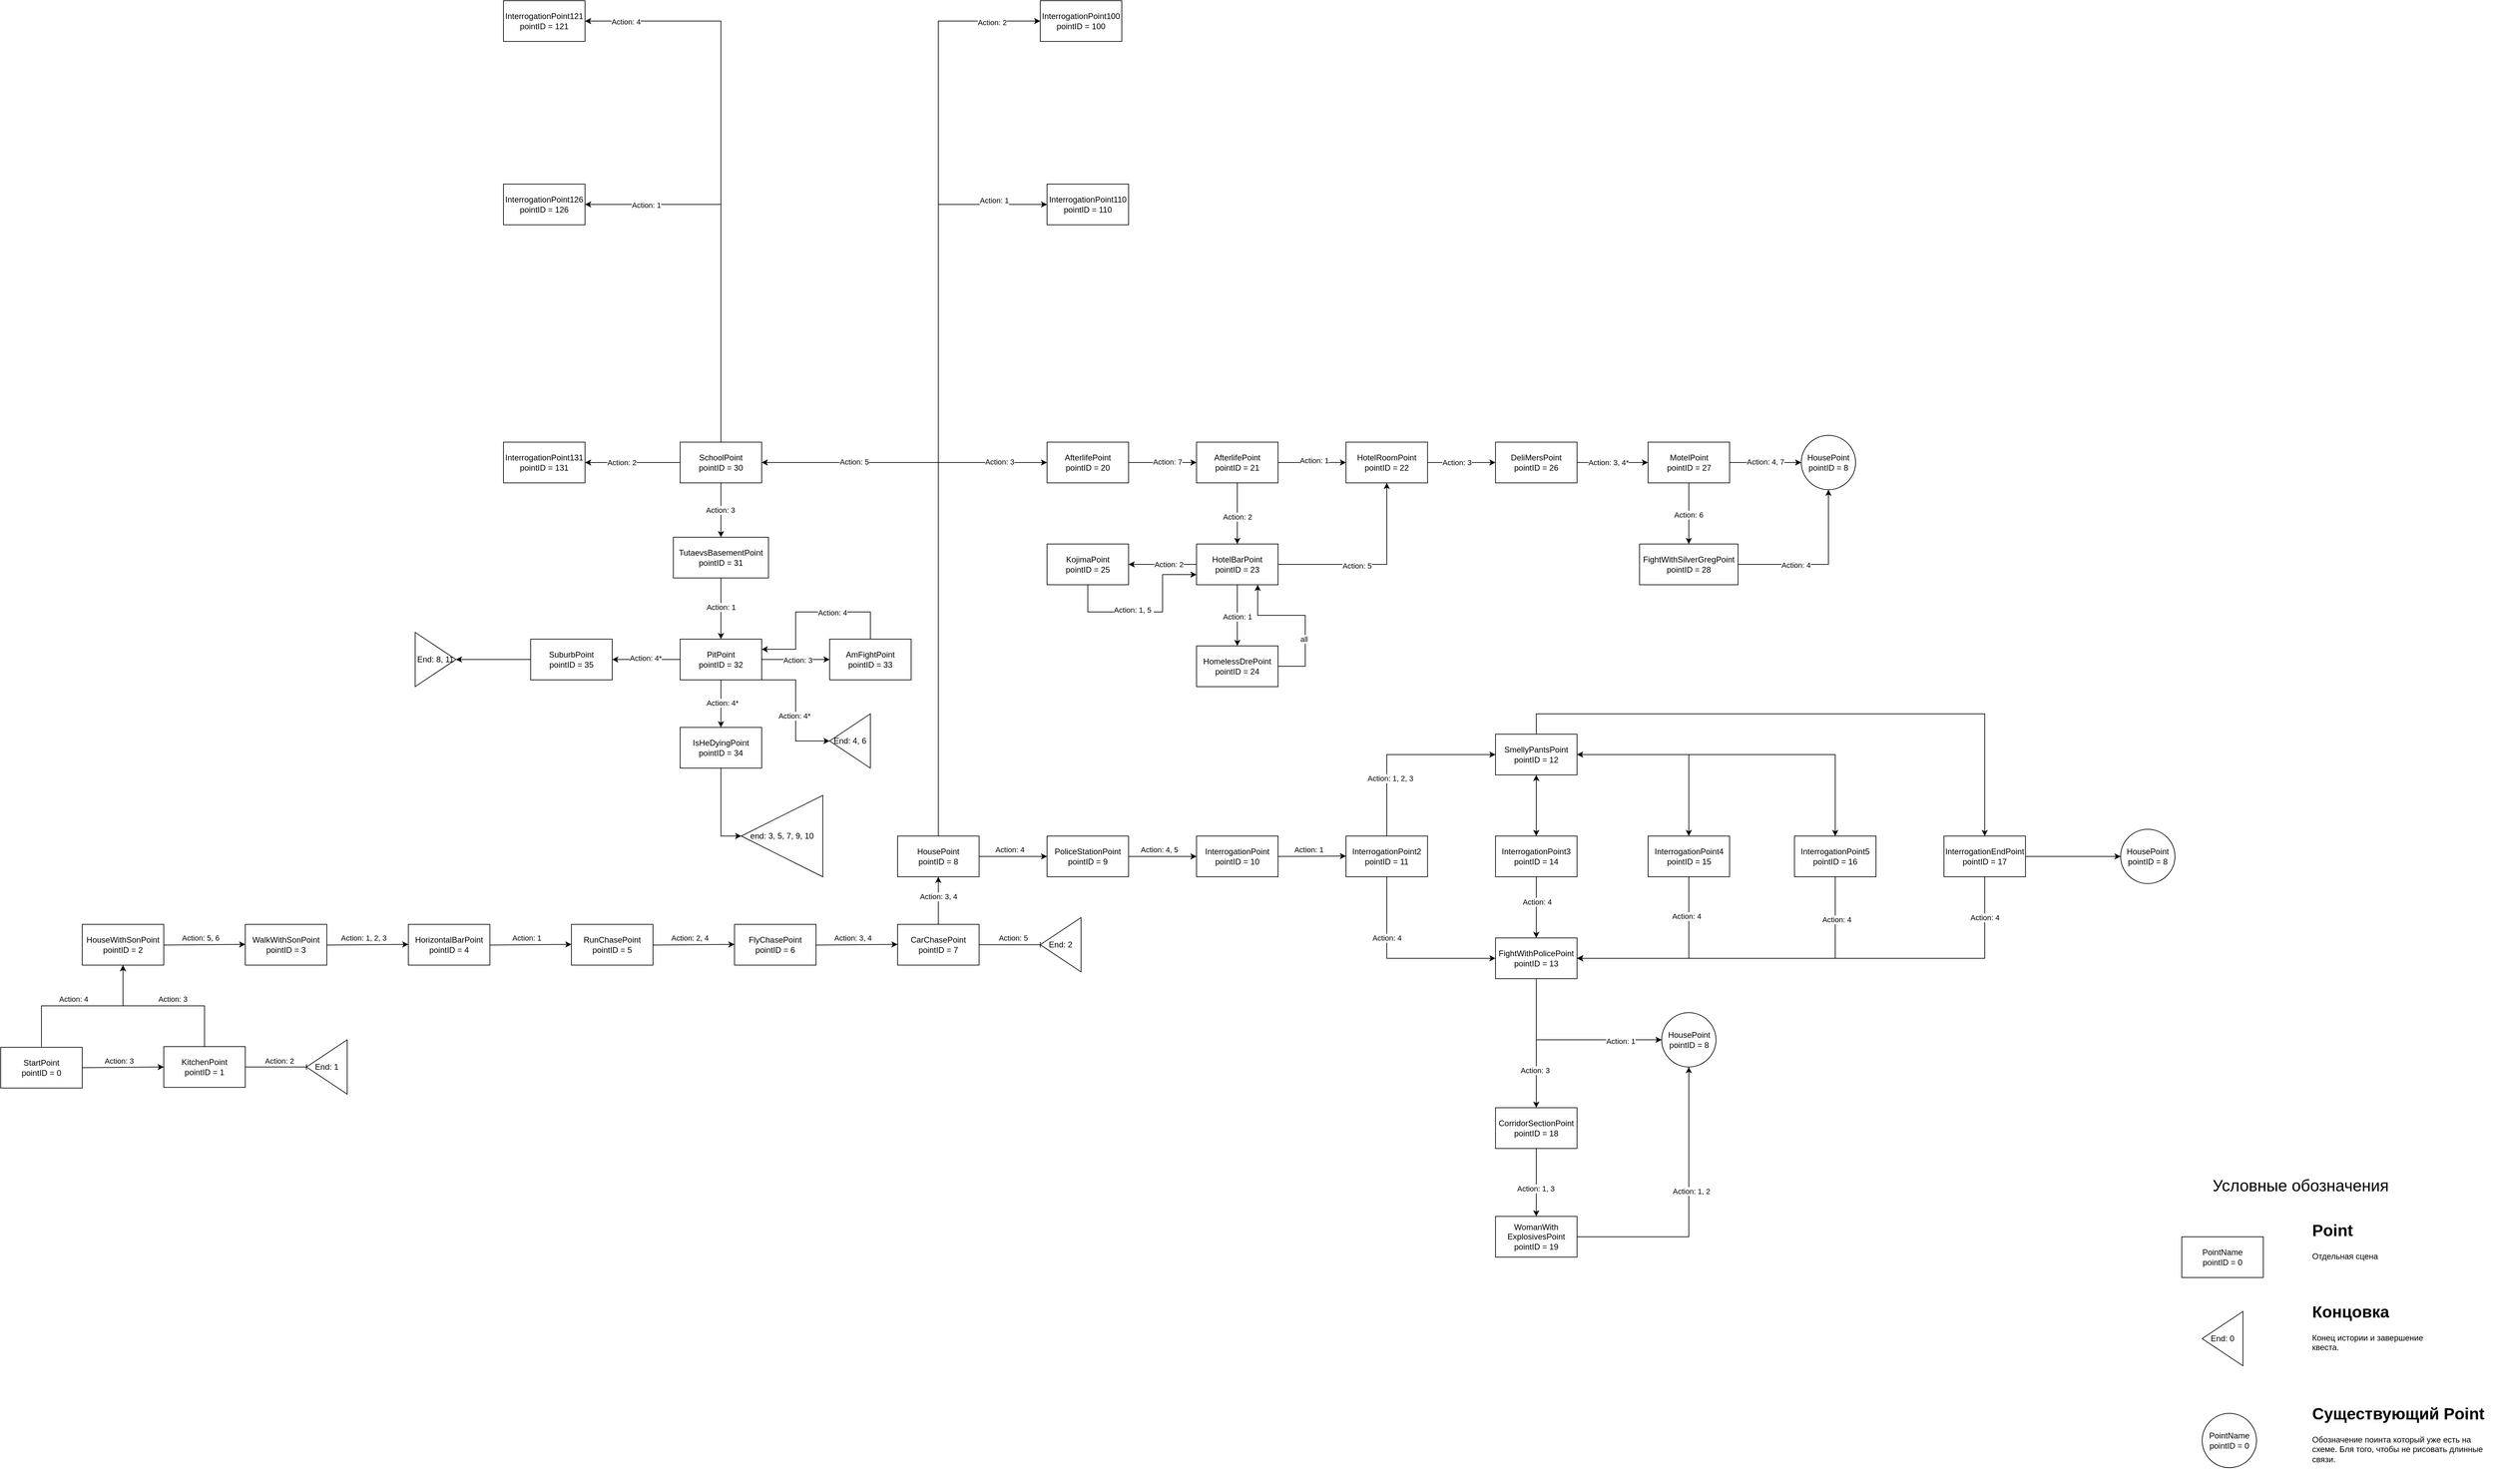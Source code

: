 <mxfile version="26.2.13">
  <diagram name="Страница — 1" id="p0ShyGb3pzNmKUtaO22K">
    <mxGraphModel dx="4144" dy="4514" grid="1" gridSize="10" guides="1" tooltips="1" connect="1" arrows="1" fold="1" page="1" pageScale="1" pageWidth="827" pageHeight="1169" math="0" shadow="0">
      <root>
        <mxCell id="0" />
        <mxCell id="1" parent="0" />
        <mxCell id="xmiPxxT9Rw788ktnEDXX-1" value="StartPoint&lt;div&gt;pointID = 0&lt;/div&gt;" style="rounded=0;whiteSpace=wrap;html=1;" parent="1" vertex="1">
          <mxGeometry x="350" y="251" width="120" height="60" as="geometry" />
        </mxCell>
        <mxCell id="QpHeZw29KCYezpNPyF4--2" style="edgeStyle=orthogonalEdgeStyle;rounded=0;orthogonalLoop=1;jettySize=auto;html=1;exitX=1;exitY=0.5;exitDx=0;exitDy=0;endArrow=baseDash;endFill=0;" parent="1" source="xmiPxxT9Rw788ktnEDXX-2" edge="1">
          <mxGeometry relative="1" as="geometry">
            <mxPoint x="800" y="280" as="targetPoint" />
          </mxGeometry>
        </mxCell>
        <mxCell id="QpHeZw29KCYezpNPyF4--5" value="Action: 2" style="edgeLabel;html=1;align=center;verticalAlign=middle;resizable=0;points=[];" parent="QpHeZw29KCYezpNPyF4--2" vertex="1" connectable="0">
          <mxGeometry x="0.111" y="2" relative="1" as="geometry">
            <mxPoint y="-8" as="offset" />
          </mxGeometry>
        </mxCell>
        <mxCell id="xmiPxxT9Rw788ktnEDXX-2" value="&lt;div&gt;KitchenPoint&lt;/div&gt;&lt;div&gt;pointID = 1&lt;/div&gt;" style="rounded=0;whiteSpace=wrap;html=1;" parent="1" vertex="1">
          <mxGeometry x="590" y="250" width="120" height="60" as="geometry" />
        </mxCell>
        <mxCell id="xmiPxxT9Rw788ktnEDXX-3" value="" style="endArrow=classic;html=1;rounded=0;exitX=1;exitY=0.5;exitDx=0;exitDy=0;entryX=0;entryY=0.5;entryDx=0;entryDy=0;" parent="1" source="xmiPxxT9Rw788ktnEDXX-1" target="xmiPxxT9Rw788ktnEDXX-2" edge="1">
          <mxGeometry width="50" height="50" relative="1" as="geometry">
            <mxPoint x="390" y="360" as="sourcePoint" />
            <mxPoint x="440" y="310" as="targetPoint" />
          </mxGeometry>
        </mxCell>
        <mxCell id="xmiPxxT9Rw788ktnEDXX-4" value="Action:&amp;nbsp;3" style="edgeLabel;html=1;align=center;verticalAlign=middle;resizable=0;points=[];" parent="xmiPxxT9Rw788ktnEDXX-3" vertex="1" connectable="0">
          <mxGeometry x="-0.109" relative="1" as="geometry">
            <mxPoint y="-10" as="offset" />
          </mxGeometry>
        </mxCell>
        <mxCell id="QpHeZw29KCYezpNPyF4--6" value="End: 1" style="triangle;whiteSpace=wrap;html=1;direction=west;" parent="1" vertex="1">
          <mxGeometry x="800" y="240" width="60" height="80" as="geometry" />
        </mxCell>
        <mxCell id="FefC8wVvbT32vBzwHGbJ-1" value="HouseWithSonPoint&lt;div&gt;pointID = 2&lt;/div&gt;" style="rounded=0;whiteSpace=wrap;html=1;" parent="1" vertex="1">
          <mxGeometry x="470" y="70" width="120" height="60" as="geometry" />
        </mxCell>
        <mxCell id="FefC8wVvbT32vBzwHGbJ-2" value="" style="endArrow=classic;html=1;rounded=0;entryX=0.5;entryY=1;entryDx=0;entryDy=0;edgeStyle=orthogonalEdgeStyle;" parent="1" target="FefC8wVvbT32vBzwHGbJ-1" edge="1">
          <mxGeometry width="50" height="50" relative="1" as="geometry">
            <mxPoint x="410" y="250" as="sourcePoint" />
            <mxPoint x="600" y="290" as="targetPoint" />
            <Array as="points">
              <mxPoint x="410" y="190" />
              <mxPoint x="530" y="190" />
            </Array>
          </mxGeometry>
        </mxCell>
        <mxCell id="FefC8wVvbT32vBzwHGbJ-3" value="Action: 4" style="edgeLabel;html=1;align=center;verticalAlign=middle;resizable=0;points=[];" parent="FefC8wVvbT32vBzwHGbJ-2" vertex="1" connectable="0">
          <mxGeometry x="-0.109" relative="1" as="geometry">
            <mxPoint y="-10" as="offset" />
          </mxGeometry>
        </mxCell>
        <mxCell id="FefC8wVvbT32vBzwHGbJ-4" value="" style="endArrow=classic;html=1;rounded=0;edgeStyle=orthogonalEdgeStyle;exitX=0.5;exitY=0;exitDx=0;exitDy=0;" parent="1" source="xmiPxxT9Rw788ktnEDXX-2" edge="1">
          <mxGeometry width="50" height="50" relative="1" as="geometry">
            <mxPoint x="420" y="260" as="sourcePoint" />
            <mxPoint x="530" y="130" as="targetPoint" />
            <Array as="points">
              <mxPoint x="650" y="190" />
              <mxPoint x="530" y="190" />
            </Array>
          </mxGeometry>
        </mxCell>
        <mxCell id="FefC8wVvbT32vBzwHGbJ-5" value="Action:&amp;nbsp;3" style="edgeLabel;html=1;align=center;verticalAlign=middle;resizable=0;points=[];" parent="FefC8wVvbT32vBzwHGbJ-4" vertex="1" connectable="0">
          <mxGeometry x="-0.109" relative="1" as="geometry">
            <mxPoint y="-10" as="offset" />
          </mxGeometry>
        </mxCell>
        <mxCell id="FefC8wVvbT32vBzwHGbJ-7" value="" style="endArrow=classic;html=1;rounded=0;exitX=1;exitY=0.5;exitDx=0;exitDy=0;entryX=0;entryY=0.5;entryDx=0;entryDy=0;" parent="1" edge="1">
          <mxGeometry width="50" height="50" relative="1" as="geometry">
            <mxPoint x="590" y="100.5" as="sourcePoint" />
            <mxPoint x="710" y="99.5" as="targetPoint" />
          </mxGeometry>
        </mxCell>
        <mxCell id="FefC8wVvbT32vBzwHGbJ-8" value="Action: 5, 6" style="edgeLabel;html=1;align=center;verticalAlign=middle;resizable=0;points=[];" parent="FefC8wVvbT32vBzwHGbJ-7" vertex="1" connectable="0">
          <mxGeometry x="-0.109" relative="1" as="geometry">
            <mxPoint y="-10" as="offset" />
          </mxGeometry>
        </mxCell>
        <mxCell id="FefC8wVvbT32vBzwHGbJ-9" value="&lt;div&gt;Walk&lt;span style=&quot;background-color: transparent; color: light-dark(rgb(0, 0, 0), rgb(255, 255, 255));&quot;&gt;WithSonPoint&lt;/span&gt;&lt;/div&gt;&lt;div&gt;pointID = 3&lt;/div&gt;" style="rounded=0;whiteSpace=wrap;html=1;" parent="1" vertex="1">
          <mxGeometry x="710" y="70" width="120" height="60" as="geometry" />
        </mxCell>
        <mxCell id="0cbosNzy5yZj6OdelhLF-1" value="&lt;div&gt;HorizontalBarPoint&lt;/div&gt;&lt;div&gt;pointID = 4&lt;/div&gt;" style="rounded=0;whiteSpace=wrap;html=1;" parent="1" vertex="1">
          <mxGeometry x="950" y="70" width="120" height="60" as="geometry" />
        </mxCell>
        <mxCell id="0cbosNzy5yZj6OdelhLF-2" value="" style="endArrow=classic;html=1;rounded=0;exitX=1;exitY=0.5;exitDx=0;exitDy=0;entryX=0;entryY=0.5;entryDx=0;entryDy=0;" parent="1" edge="1">
          <mxGeometry width="50" height="50" relative="1" as="geometry">
            <mxPoint x="830" y="100.5" as="sourcePoint" />
            <mxPoint x="950" y="99.5" as="targetPoint" />
          </mxGeometry>
        </mxCell>
        <mxCell id="0cbosNzy5yZj6OdelhLF-3" value="Action: 1, 2, 3" style="edgeLabel;html=1;align=center;verticalAlign=middle;resizable=0;points=[];" parent="0cbosNzy5yZj6OdelhLF-2" vertex="1" connectable="0">
          <mxGeometry x="-0.109" relative="1" as="geometry">
            <mxPoint y="-10" as="offset" />
          </mxGeometry>
        </mxCell>
        <mxCell id="0cbosNzy5yZj6OdelhLF-4" value="&lt;div&gt;RunChasePoint&lt;/div&gt;&lt;div&gt;pointID = 5&lt;/div&gt;" style="rounded=0;whiteSpace=wrap;html=1;" parent="1" vertex="1">
          <mxGeometry x="1190" y="70" width="120" height="60" as="geometry" />
        </mxCell>
        <mxCell id="0cbosNzy5yZj6OdelhLF-5" value="" style="endArrow=classic;html=1;rounded=0;exitX=1;exitY=0.5;exitDx=0;exitDy=0;entryX=0;entryY=0.5;entryDx=0;entryDy=0;" parent="1" edge="1">
          <mxGeometry width="50" height="50" relative="1" as="geometry">
            <mxPoint x="1070" y="100.5" as="sourcePoint" />
            <mxPoint x="1190" y="99.5" as="targetPoint" />
          </mxGeometry>
        </mxCell>
        <mxCell id="0cbosNzy5yZj6OdelhLF-6" value="Action: 1" style="edgeLabel;html=1;align=center;verticalAlign=middle;resizable=0;points=[];" parent="0cbosNzy5yZj6OdelhLF-5" vertex="1" connectable="0">
          <mxGeometry x="-0.109" relative="1" as="geometry">
            <mxPoint y="-10" as="offset" />
          </mxGeometry>
        </mxCell>
        <mxCell id="0cbosNzy5yZj6OdelhLF-7" value="&lt;div&gt;FlyChasePoint&lt;/div&gt;&lt;div&gt;pointID = 6&lt;/div&gt;" style="rounded=0;whiteSpace=wrap;html=1;" parent="1" vertex="1">
          <mxGeometry x="1430" y="70" width="120" height="60" as="geometry" />
        </mxCell>
        <mxCell id="0cbosNzy5yZj6OdelhLF-8" value="" style="endArrow=classic;html=1;rounded=0;exitX=1;exitY=0.5;exitDx=0;exitDy=0;entryX=0;entryY=0.5;entryDx=0;entryDy=0;" parent="1" edge="1">
          <mxGeometry width="50" height="50" relative="1" as="geometry">
            <mxPoint x="1310" y="100.5" as="sourcePoint" />
            <mxPoint x="1430" y="99.5" as="targetPoint" />
          </mxGeometry>
        </mxCell>
        <mxCell id="0cbosNzy5yZj6OdelhLF-9" value="Action: 2, 4" style="edgeLabel;html=1;align=center;verticalAlign=middle;resizable=0;points=[];" parent="0cbosNzy5yZj6OdelhLF-8" vertex="1" connectable="0">
          <mxGeometry x="-0.109" relative="1" as="geometry">
            <mxPoint y="-10" as="offset" />
          </mxGeometry>
        </mxCell>
        <mxCell id="0cbosNzy5yZj6OdelhLF-10" value="&lt;div&gt;CarChasePoint&lt;/div&gt;&lt;div&gt;pointID = 7&lt;/div&gt;" style="rounded=0;whiteSpace=wrap;html=1;" parent="1" vertex="1">
          <mxGeometry x="1670" y="70" width="120" height="60" as="geometry" />
        </mxCell>
        <mxCell id="0cbosNzy5yZj6OdelhLF-11" value="" style="endArrow=classic;html=1;rounded=0;exitX=1;exitY=0.5;exitDx=0;exitDy=0;entryX=0;entryY=0.5;entryDx=0;entryDy=0;" parent="1" edge="1">
          <mxGeometry width="50" height="50" relative="1" as="geometry">
            <mxPoint x="1550" y="100.5" as="sourcePoint" />
            <mxPoint x="1670" y="99.5" as="targetPoint" />
          </mxGeometry>
        </mxCell>
        <mxCell id="0cbosNzy5yZj6OdelhLF-12" value="Action: 3, 4" style="edgeLabel;html=1;align=center;verticalAlign=middle;resizable=0;points=[];" parent="0cbosNzy5yZj6OdelhLF-11" vertex="1" connectable="0">
          <mxGeometry x="-0.109" relative="1" as="geometry">
            <mxPoint y="-10" as="offset" />
          </mxGeometry>
        </mxCell>
        <mxCell id="0cbosNzy5yZj6OdelhLF-13" style="edgeStyle=orthogonalEdgeStyle;rounded=0;orthogonalLoop=1;jettySize=auto;html=1;exitX=1;exitY=0.5;exitDx=0;exitDy=0;endArrow=baseDash;endFill=0;" parent="1" edge="1">
          <mxGeometry relative="1" as="geometry">
            <mxPoint x="1880" y="100" as="targetPoint" />
            <mxPoint x="1790" y="100" as="sourcePoint" />
          </mxGeometry>
        </mxCell>
        <mxCell id="0cbosNzy5yZj6OdelhLF-14" value="Action: 5" style="edgeLabel;html=1;align=center;verticalAlign=middle;resizable=0;points=[];" parent="0cbosNzy5yZj6OdelhLF-13" vertex="1" connectable="0">
          <mxGeometry x="0.111" y="2" relative="1" as="geometry">
            <mxPoint y="-8" as="offset" />
          </mxGeometry>
        </mxCell>
        <mxCell id="0cbosNzy5yZj6OdelhLF-15" value="End: 2" style="triangle;whiteSpace=wrap;html=1;direction=west;" parent="1" vertex="1">
          <mxGeometry x="1880" y="60" width="60" height="80" as="geometry" />
        </mxCell>
        <mxCell id="O4mIAlOWeulZMggRuGy--43" style="edgeStyle=orthogonalEdgeStyle;rounded=0;orthogonalLoop=1;jettySize=auto;html=1;exitX=0.5;exitY=0;exitDx=0;exitDy=0;entryX=0;entryY=0.5;entryDx=0;entryDy=0;" edge="1" parent="1" source="0cbosNzy5yZj6OdelhLF-16" target="O4mIAlOWeulZMggRuGy--42">
          <mxGeometry relative="1" as="geometry" />
        </mxCell>
        <mxCell id="O4mIAlOWeulZMggRuGy--81" value="Action: 3" style="edgeLabel;html=1;align=center;verticalAlign=middle;resizable=0;points=[];" vertex="1" connectable="0" parent="O4mIAlOWeulZMggRuGy--43">
          <mxGeometry x="0.801" y="1" relative="1" as="geometry">
            <mxPoint as="offset" />
          </mxGeometry>
        </mxCell>
        <mxCell id="O4mIAlOWeulZMggRuGy--83" style="edgeStyle=orthogonalEdgeStyle;rounded=0;orthogonalLoop=1;jettySize=auto;html=1;exitX=0.5;exitY=0;exitDx=0;exitDy=0;entryX=1;entryY=0.5;entryDx=0;entryDy=0;" edge="1" parent="1" source="0cbosNzy5yZj6OdelhLF-16" target="O4mIAlOWeulZMggRuGy--82">
          <mxGeometry relative="1" as="geometry" />
        </mxCell>
        <mxCell id="O4mIAlOWeulZMggRuGy--84" value="Action: 5" style="edgeLabel;html=1;align=center;verticalAlign=middle;resizable=0;points=[];" vertex="1" connectable="0" parent="O4mIAlOWeulZMggRuGy--83">
          <mxGeometry x="0.666" y="-1" relative="1" as="geometry">
            <mxPoint as="offset" />
          </mxGeometry>
        </mxCell>
        <mxCell id="O4mIAlOWeulZMggRuGy--121" style="edgeStyle=orthogonalEdgeStyle;rounded=0;orthogonalLoop=1;jettySize=auto;html=1;exitX=0.5;exitY=0;exitDx=0;exitDy=0;entryX=0;entryY=0.5;entryDx=0;entryDy=0;" edge="1" parent="1" source="0cbosNzy5yZj6OdelhLF-16" target="O4mIAlOWeulZMggRuGy--120">
          <mxGeometry relative="1" as="geometry" />
        </mxCell>
        <mxCell id="O4mIAlOWeulZMggRuGy--122" value="Action: 1" style="edgeLabel;html=1;align=center;verticalAlign=middle;resizable=0;points=[];" vertex="1" connectable="0" parent="O4mIAlOWeulZMggRuGy--121">
          <mxGeometry x="0.858" y="6" relative="1" as="geometry">
            <mxPoint x="-1" as="offset" />
          </mxGeometry>
        </mxCell>
        <mxCell id="O4mIAlOWeulZMggRuGy--124" style="edgeStyle=orthogonalEdgeStyle;rounded=0;orthogonalLoop=1;jettySize=auto;html=1;exitX=0.5;exitY=0;exitDx=0;exitDy=0;entryX=0;entryY=0.5;entryDx=0;entryDy=0;" edge="1" parent="1" source="0cbosNzy5yZj6OdelhLF-16" target="O4mIAlOWeulZMggRuGy--123">
          <mxGeometry relative="1" as="geometry" />
        </mxCell>
        <mxCell id="O4mIAlOWeulZMggRuGy--125" value="Action: 2" style="edgeLabel;html=1;align=center;verticalAlign=middle;resizable=0;points=[];" vertex="1" connectable="0" parent="O4mIAlOWeulZMggRuGy--124">
          <mxGeometry x="0.895" y="-2" relative="1" as="geometry">
            <mxPoint as="offset" />
          </mxGeometry>
        </mxCell>
        <mxCell id="0cbosNzy5yZj6OdelhLF-16" value="&lt;div&gt;HousePoint&lt;/div&gt;&lt;div&gt;pointID = 8&lt;/div&gt;" style="rounded=0;whiteSpace=wrap;html=1;" parent="1" vertex="1">
          <mxGeometry x="1670" y="-60" width="120" height="60" as="geometry" />
        </mxCell>
        <mxCell id="0cbosNzy5yZj6OdelhLF-17" value="" style="endArrow=classic;html=1;rounded=0;exitX=0.5;exitY=0;exitDx=0;exitDy=0;entryX=0.5;entryY=1;entryDx=0;entryDy=0;" parent="1" source="0cbosNzy5yZj6OdelhLF-10" target="0cbosNzy5yZj6OdelhLF-16" edge="1">
          <mxGeometry width="50" height="50" relative="1" as="geometry">
            <mxPoint x="1560" y="110.5" as="sourcePoint" />
            <mxPoint x="1680" y="109.5" as="targetPoint" />
          </mxGeometry>
        </mxCell>
        <mxCell id="0cbosNzy5yZj6OdelhLF-18" value="Action: 3, 4" style="edgeLabel;html=1;align=center;verticalAlign=middle;resizable=0;points=[];" parent="0cbosNzy5yZj6OdelhLF-17" vertex="1" connectable="0">
          <mxGeometry x="-0.109" relative="1" as="geometry">
            <mxPoint y="-10" as="offset" />
          </mxGeometry>
        </mxCell>
        <mxCell id="NQ0URJB9vC48iIyCKsFT-1" value="&lt;div&gt;PoliceStationPoint&lt;/div&gt;&lt;div&gt;pointID = 9&lt;/div&gt;" style="rounded=0;whiteSpace=wrap;html=1;" parent="1" vertex="1">
          <mxGeometry x="1890" y="-60" width="120" height="60" as="geometry" />
        </mxCell>
        <mxCell id="NQ0URJB9vC48iIyCKsFT-2" value="" style="endArrow=classic;html=1;rounded=0;exitX=1;exitY=0.5;exitDx=0;exitDy=0;entryX=0;entryY=0.5;entryDx=0;entryDy=0;" parent="1" source="0cbosNzy5yZj6OdelhLF-16" target="NQ0URJB9vC48iIyCKsFT-1" edge="1">
          <mxGeometry width="50" height="50" relative="1" as="geometry">
            <mxPoint x="1740" y="80" as="sourcePoint" />
            <mxPoint x="1740" y="10" as="targetPoint" />
          </mxGeometry>
        </mxCell>
        <mxCell id="NQ0URJB9vC48iIyCKsFT-3" value="Action: 4" style="edgeLabel;html=1;align=center;verticalAlign=middle;resizable=0;points=[];" parent="NQ0URJB9vC48iIyCKsFT-2" vertex="1" connectable="0">
          <mxGeometry x="-0.109" relative="1" as="geometry">
            <mxPoint y="-10" as="offset" />
          </mxGeometry>
        </mxCell>
        <mxCell id="NQ0URJB9vC48iIyCKsFT-5" value="&lt;div&gt;InterrogationPoint&lt;/div&gt;&lt;div&gt;pointID = 10&lt;/div&gt;" style="rounded=0;whiteSpace=wrap;html=1;" parent="1" vertex="1">
          <mxGeometry x="2110" y="-60" width="120" height="60" as="geometry" />
        </mxCell>
        <mxCell id="NQ0URJB9vC48iIyCKsFT-6" value="" style="endArrow=classic;html=1;rounded=0;exitX=1;exitY=0.5;exitDx=0;exitDy=0;entryX=0;entryY=0.5;entryDx=0;entryDy=0;" parent="1" source="NQ0URJB9vC48iIyCKsFT-1" target="NQ0URJB9vC48iIyCKsFT-5" edge="1">
          <mxGeometry width="50" height="50" relative="1" as="geometry">
            <mxPoint x="1800" y="-20" as="sourcePoint" />
            <mxPoint x="1900" y="-20" as="targetPoint" />
          </mxGeometry>
        </mxCell>
        <mxCell id="NQ0URJB9vC48iIyCKsFT-7" value="Action: 4, 5" style="edgeLabel;html=1;align=center;verticalAlign=middle;resizable=0;points=[];" parent="NQ0URJB9vC48iIyCKsFT-6" vertex="1" connectable="0">
          <mxGeometry x="-0.109" relative="1" as="geometry">
            <mxPoint y="-10" as="offset" />
          </mxGeometry>
        </mxCell>
        <mxCell id="itiCUzb75vecK923FIEJ-9" style="edgeStyle=orthogonalEdgeStyle;rounded=0;orthogonalLoop=1;jettySize=auto;html=1;exitX=0.5;exitY=1;exitDx=0;exitDy=0;entryX=0;entryY=0.5;entryDx=0;entryDy=0;" parent="1" source="itiCUzb75vecK923FIEJ-1" target="itiCUzb75vecK923FIEJ-6" edge="1">
          <mxGeometry relative="1" as="geometry" />
        </mxCell>
        <mxCell id="itiCUzb75vecK923FIEJ-10" value="Action: 4" style="edgeLabel;html=1;align=center;verticalAlign=middle;resizable=0;points=[];" parent="itiCUzb75vecK923FIEJ-9" vertex="1" connectable="0">
          <mxGeometry x="-0.089" relative="1" as="geometry">
            <mxPoint x="-8" y="-30" as="offset" />
          </mxGeometry>
        </mxCell>
        <mxCell id="itiCUzb75vecK923FIEJ-1" value="&lt;div&gt;InterrogationPoint2&lt;/div&gt;&lt;div&gt;pointID = 11&lt;/div&gt;" style="rounded=0;whiteSpace=wrap;html=1;" parent="1" vertex="1">
          <mxGeometry x="2330" y="-60" width="120" height="60" as="geometry" />
        </mxCell>
        <mxCell id="itiCUzb75vecK923FIEJ-2" value="" style="endArrow=classic;html=1;rounded=0;entryX=0;entryY=0.5;entryDx=0;entryDy=0;exitX=1;exitY=0.5;exitDx=0;exitDy=0;" parent="1" source="NQ0URJB9vC48iIyCKsFT-5" edge="1">
          <mxGeometry width="50" height="50" relative="1" as="geometry">
            <mxPoint x="2260" y="-60" as="sourcePoint" />
            <mxPoint x="2330" y="-30.5" as="targetPoint" />
          </mxGeometry>
        </mxCell>
        <mxCell id="itiCUzb75vecK923FIEJ-3" value="Action: 1" style="edgeLabel;html=1;align=center;verticalAlign=middle;resizable=0;points=[];" parent="itiCUzb75vecK923FIEJ-2" vertex="1" connectable="0">
          <mxGeometry x="-0.109" relative="1" as="geometry">
            <mxPoint y="-10" as="offset" />
          </mxGeometry>
        </mxCell>
        <mxCell id="O4mIAlOWeulZMggRuGy--1" style="edgeStyle=orthogonalEdgeStyle;rounded=0;orthogonalLoop=1;jettySize=auto;html=1;exitX=0.5;exitY=1;exitDx=0;exitDy=0;entryX=0.5;entryY=0;entryDx=0;entryDy=0;" edge="1" parent="1" source="itiCUzb75vecK923FIEJ-4" target="itiCUzb75vecK923FIEJ-11">
          <mxGeometry relative="1" as="geometry" />
        </mxCell>
        <mxCell id="O4mIAlOWeulZMggRuGy--7" style="edgeStyle=orthogonalEdgeStyle;rounded=0;orthogonalLoop=1;jettySize=auto;html=1;exitX=1;exitY=0.5;exitDx=0;exitDy=0;entryX=0.5;entryY=0;entryDx=0;entryDy=0;" edge="1" parent="1" source="itiCUzb75vecK923FIEJ-4" target="O4mIAlOWeulZMggRuGy--5">
          <mxGeometry relative="1" as="geometry" />
        </mxCell>
        <mxCell id="O4mIAlOWeulZMggRuGy--16" style="edgeStyle=orthogonalEdgeStyle;rounded=0;orthogonalLoop=1;jettySize=auto;html=1;exitX=0.5;exitY=0;exitDx=0;exitDy=0;entryX=0.5;entryY=0;entryDx=0;entryDy=0;" edge="1" parent="1" source="itiCUzb75vecK923FIEJ-4" target="O4mIAlOWeulZMggRuGy--15">
          <mxGeometry relative="1" as="geometry">
            <Array as="points">
              <mxPoint x="2610" y="-240" />
              <mxPoint x="3270" y="-240" />
            </Array>
          </mxGeometry>
        </mxCell>
        <mxCell id="itiCUzb75vecK923FIEJ-4" value="&lt;div&gt;SmellyPantsPoint&lt;/div&gt;&lt;div&gt;pointID = 12&lt;/div&gt;" style="rounded=0;whiteSpace=wrap;html=1;" parent="1" vertex="1">
          <mxGeometry x="2550" y="-210" width="120" height="60" as="geometry" />
        </mxCell>
        <mxCell id="O4mIAlOWeulZMggRuGy--32" style="edgeStyle=orthogonalEdgeStyle;rounded=0;orthogonalLoop=1;jettySize=auto;html=1;exitX=0.5;exitY=1;exitDx=0;exitDy=0;entryX=0;entryY=0.5;entryDx=0;entryDy=0;" edge="1" parent="1" source="itiCUzb75vecK923FIEJ-6" target="O4mIAlOWeulZMggRuGy--31">
          <mxGeometry relative="1" as="geometry" />
        </mxCell>
        <mxCell id="O4mIAlOWeulZMggRuGy--33" value="Action: 1" style="edgeLabel;html=1;align=center;verticalAlign=middle;resizable=0;points=[];" vertex="1" connectable="0" parent="O4mIAlOWeulZMggRuGy--32">
          <mxGeometry x="0.547" y="-2" relative="1" as="geometry">
            <mxPoint x="1" as="offset" />
          </mxGeometry>
        </mxCell>
        <mxCell id="O4mIAlOWeulZMggRuGy--35" style="edgeStyle=orthogonalEdgeStyle;rounded=0;orthogonalLoop=1;jettySize=auto;html=1;exitX=0.5;exitY=1;exitDx=0;exitDy=0;entryX=0.5;entryY=0;entryDx=0;entryDy=0;" edge="1" parent="1" source="itiCUzb75vecK923FIEJ-6" target="O4mIAlOWeulZMggRuGy--34">
          <mxGeometry relative="1" as="geometry" />
        </mxCell>
        <mxCell id="O4mIAlOWeulZMggRuGy--36" value="Action: 3" style="edgeLabel;html=1;align=center;verticalAlign=middle;resizable=0;points=[];" vertex="1" connectable="0" parent="O4mIAlOWeulZMggRuGy--35">
          <mxGeometry x="0.405" y="-2" relative="1" as="geometry">
            <mxPoint y="1" as="offset" />
          </mxGeometry>
        </mxCell>
        <mxCell id="itiCUzb75vecK923FIEJ-6" value="&lt;div&gt;FightWithPolicePoint&lt;/div&gt;&lt;div&gt;pointID = 13&lt;/div&gt;" style="rounded=0;whiteSpace=wrap;html=1;" parent="1" vertex="1">
          <mxGeometry x="2550" y="90" width="120" height="60" as="geometry" />
        </mxCell>
        <mxCell id="itiCUzb75vecK923FIEJ-7" value="" style="endArrow=classic;html=1;rounded=0;entryX=0;entryY=0.5;entryDx=0;entryDy=0;exitX=0.5;exitY=0;exitDx=0;exitDy=0;edgeStyle=orthogonalEdgeStyle;" parent="1" source="itiCUzb75vecK923FIEJ-1" target="itiCUzb75vecK923FIEJ-4" edge="1">
          <mxGeometry width="50" height="50" relative="1" as="geometry">
            <mxPoint x="2240" y="-20" as="sourcePoint" />
            <mxPoint x="2340" y="-20.5" as="targetPoint" />
          </mxGeometry>
        </mxCell>
        <mxCell id="itiCUzb75vecK923FIEJ-8" value="Action: 1, 2, 3" style="edgeLabel;html=1;align=center;verticalAlign=middle;resizable=0;points=[];" parent="itiCUzb75vecK923FIEJ-7" vertex="1" connectable="0">
          <mxGeometry x="-0.109" relative="1" as="geometry">
            <mxPoint y="35" as="offset" />
          </mxGeometry>
        </mxCell>
        <mxCell id="O4mIAlOWeulZMggRuGy--2" style="edgeStyle=orthogonalEdgeStyle;rounded=0;orthogonalLoop=1;jettySize=auto;html=1;exitX=0.5;exitY=0;exitDx=0;exitDy=0;" edge="1" parent="1" source="itiCUzb75vecK923FIEJ-11">
          <mxGeometry relative="1" as="geometry">
            <mxPoint x="2610" y="-150" as="targetPoint" />
          </mxGeometry>
        </mxCell>
        <mxCell id="O4mIAlOWeulZMggRuGy--3" style="edgeStyle=orthogonalEdgeStyle;rounded=0;orthogonalLoop=1;jettySize=auto;html=1;exitX=0.5;exitY=1;exitDx=0;exitDy=0;entryX=0.5;entryY=0;entryDx=0;entryDy=0;" edge="1" parent="1" source="itiCUzb75vecK923FIEJ-11" target="itiCUzb75vecK923FIEJ-6">
          <mxGeometry relative="1" as="geometry" />
        </mxCell>
        <mxCell id="O4mIAlOWeulZMggRuGy--4" value="Action: 4" style="edgeLabel;html=1;align=center;verticalAlign=middle;resizable=0;points=[];" vertex="1" connectable="0" parent="O4mIAlOWeulZMggRuGy--3">
          <mxGeometry x="-0.178" y="1" relative="1" as="geometry">
            <mxPoint as="offset" />
          </mxGeometry>
        </mxCell>
        <mxCell id="itiCUzb75vecK923FIEJ-11" value="&lt;div&gt;InterrogationPoint3&lt;/div&gt;&lt;div&gt;pointID = 14&lt;/div&gt;" style="rounded=0;whiteSpace=wrap;html=1;" parent="1" vertex="1">
          <mxGeometry x="2550" y="-60" width="120" height="60" as="geometry" />
        </mxCell>
        <mxCell id="O4mIAlOWeulZMggRuGy--6" style="edgeStyle=orthogonalEdgeStyle;rounded=0;orthogonalLoop=1;jettySize=auto;html=1;exitX=0.5;exitY=0;exitDx=0;exitDy=0;entryX=1;entryY=0.5;entryDx=0;entryDy=0;" edge="1" parent="1" source="O4mIAlOWeulZMggRuGy--5" target="itiCUzb75vecK923FIEJ-4">
          <mxGeometry relative="1" as="geometry" />
        </mxCell>
        <mxCell id="O4mIAlOWeulZMggRuGy--8" style="edgeStyle=orthogonalEdgeStyle;rounded=0;orthogonalLoop=1;jettySize=auto;html=1;exitX=0.5;exitY=1;exitDx=0;exitDy=0;entryX=1;entryY=0.5;entryDx=0;entryDy=0;" edge="1" parent="1" source="O4mIAlOWeulZMggRuGy--5" target="itiCUzb75vecK923FIEJ-6">
          <mxGeometry relative="1" as="geometry" />
        </mxCell>
        <mxCell id="O4mIAlOWeulZMggRuGy--9" value="&lt;span style=&quot;color: rgba(0, 0, 0, 0); font-family: monospace; font-size: 0px; text-align: start; background-color: rgb(27, 29, 30);&quot;&gt;%3CmxGraphModel%3E%3Croot%3E%3CmxCell%20id%3D%220%22%2F%3E%3CmxCell%20id%3D%221%22%20parent%3D%220%22%2F%3E%3CmxCell%20id%3D%222%22%20value%3D%22%26lt%3Bdiv%26gt%3BInterrogationPoint3%26lt%3B%2Fdiv%26gt%3B%26lt%3Bdiv%26gt%3BpointID%20%3D%2014%26lt%3B%2Fdiv%26gt%3B%22%20style%3D%22rounded%3D0%3BwhiteSpace%3Dwrap%3Bhtml%3D1%3B%22%20vertex%3D%221%22%20parent%3D%221%22%3E%3CmxGeometry%20x%3D%222550%22%20y%3D%22-60%22%20width%3D%22120%22%20height%3D%2260%22%20as%3D%22geometry%22%2F%3E%3C%2FmxCell%3E%3C%2Froot%3E%3C%2FmxGraphModel%3&lt;/span&gt;" style="edgeLabel;html=1;align=center;verticalAlign=middle;resizable=0;points=[];" vertex="1" connectable="0" parent="O4mIAlOWeulZMggRuGy--8">
          <mxGeometry x="-0.641" relative="1" as="geometry">
            <mxPoint as="offset" />
          </mxGeometry>
        </mxCell>
        <mxCell id="O4mIAlOWeulZMggRuGy--10" value="Action: 4" style="edgeLabel;html=1;align=center;verticalAlign=middle;resizable=0;points=[];" vertex="1" connectable="0" parent="O4mIAlOWeulZMggRuGy--8">
          <mxGeometry x="-0.592" y="-4" relative="1" as="geometry">
            <mxPoint as="offset" />
          </mxGeometry>
        </mxCell>
        <mxCell id="O4mIAlOWeulZMggRuGy--5" value="&lt;div&gt;InterrogationPoint4&lt;/div&gt;&lt;div&gt;pointID = 15&lt;/div&gt;" style="rounded=0;whiteSpace=wrap;html=1;" vertex="1" parent="1">
          <mxGeometry x="2774.5" y="-60" width="120" height="60" as="geometry" />
        </mxCell>
        <mxCell id="O4mIAlOWeulZMggRuGy--13" style="edgeStyle=orthogonalEdgeStyle;rounded=0;orthogonalLoop=1;jettySize=auto;html=1;exitX=0.5;exitY=1;exitDx=0;exitDy=0;entryX=1;entryY=0.5;entryDx=0;entryDy=0;" edge="1" parent="1" source="O4mIAlOWeulZMggRuGy--11" target="itiCUzb75vecK923FIEJ-6">
          <mxGeometry relative="1" as="geometry" />
        </mxCell>
        <mxCell id="O4mIAlOWeulZMggRuGy--14" value="Action: 4" style="edgeLabel;html=1;align=center;verticalAlign=middle;resizable=0;points=[];" vertex="1" connectable="0" parent="O4mIAlOWeulZMggRuGy--13">
          <mxGeometry x="-0.748" y="2" relative="1" as="geometry">
            <mxPoint as="offset" />
          </mxGeometry>
        </mxCell>
        <mxCell id="O4mIAlOWeulZMggRuGy--11" value="&lt;div&gt;InterrogationPoint5&lt;/div&gt;&lt;div&gt;pointID = 16&lt;/div&gt;" style="rounded=0;whiteSpace=wrap;html=1;" vertex="1" parent="1">
          <mxGeometry x="2990" y="-60" width="120" height="60" as="geometry" />
        </mxCell>
        <mxCell id="O4mIAlOWeulZMggRuGy--12" style="edgeStyle=orthogonalEdgeStyle;rounded=0;orthogonalLoop=1;jettySize=auto;html=1;exitX=1;exitY=0.5;exitDx=0;exitDy=0;entryX=0.5;entryY=0;entryDx=0;entryDy=0;" edge="1" parent="1" source="itiCUzb75vecK923FIEJ-4" target="O4mIAlOWeulZMggRuGy--11">
          <mxGeometry relative="1" as="geometry" />
        </mxCell>
        <mxCell id="O4mIAlOWeulZMggRuGy--17" style="edgeStyle=orthogonalEdgeStyle;rounded=0;orthogonalLoop=1;jettySize=auto;html=1;exitX=0.5;exitY=1;exitDx=0;exitDy=0;entryX=1;entryY=0.5;entryDx=0;entryDy=0;" edge="1" parent="1" source="O4mIAlOWeulZMggRuGy--15" target="itiCUzb75vecK923FIEJ-6">
          <mxGeometry relative="1" as="geometry" />
        </mxCell>
        <mxCell id="O4mIAlOWeulZMggRuGy--18" value="Action: 4" style="edgeLabel;html=1;align=center;verticalAlign=middle;resizable=0;points=[];" vertex="1" connectable="0" parent="O4mIAlOWeulZMggRuGy--17">
          <mxGeometry x="-0.869" y="1" relative="1" as="geometry">
            <mxPoint x="-1" y="13" as="offset" />
          </mxGeometry>
        </mxCell>
        <mxCell id="O4mIAlOWeulZMggRuGy--19" style="edgeStyle=orthogonalEdgeStyle;rounded=0;orthogonalLoop=1;jettySize=auto;html=1;exitX=1;exitY=0.5;exitDx=0;exitDy=0;entryX=0;entryY=0.5;entryDx=0;entryDy=0;" edge="1" parent="1" source="O4mIAlOWeulZMggRuGy--15" target="O4mIAlOWeulZMggRuGy--21">
          <mxGeometry relative="1" as="geometry">
            <mxPoint x="3420" y="-40" as="targetPoint" />
          </mxGeometry>
        </mxCell>
        <mxCell id="O4mIAlOWeulZMggRuGy--15" value="&lt;div&gt;InterrogationEndPoint&lt;/div&gt;&lt;div&gt;pointID = 17&lt;/div&gt;" style="rounded=0;whiteSpace=wrap;html=1;" vertex="1" parent="1">
          <mxGeometry x="3210" y="-60" width="120" height="60" as="geometry" />
        </mxCell>
        <mxCell id="O4mIAlOWeulZMggRuGy--21" value="&lt;div&gt;HousePoint&lt;/div&gt;&lt;div&gt;pointID = 8&lt;/div&gt;" style="ellipse;whiteSpace=wrap;html=1;aspect=fixed;" vertex="1" parent="1">
          <mxGeometry x="3470" y="-70" width="80" height="80" as="geometry" />
        </mxCell>
        <mxCell id="O4mIAlOWeulZMggRuGy--23" value="&lt;font style=&quot;font-size: 24px;&quot;&gt;Условные обозначения&lt;/font&gt;" style="text;html=1;align=center;verticalAlign=middle;whiteSpace=wrap;rounded=0;" vertex="1" parent="1">
          <mxGeometry x="3580" y="440" width="310" height="30" as="geometry" />
        </mxCell>
        <mxCell id="O4mIAlOWeulZMggRuGy--24" value="&lt;div&gt;PointName&lt;/div&gt;&lt;div&gt;pointID = 0&lt;/div&gt;" style="rounded=0;whiteSpace=wrap;html=1;" vertex="1" parent="1">
          <mxGeometry x="3560" y="530" width="120" height="60" as="geometry" />
        </mxCell>
        <mxCell id="O4mIAlOWeulZMggRuGy--25" value="&lt;h1 style=&quot;margin-top: 0px;&quot;&gt;Point&lt;/h1&gt;&lt;p&gt;Отдельная сцена&lt;/p&gt;" style="text;html=1;whiteSpace=wrap;overflow=hidden;rounded=0;" vertex="1" parent="1">
          <mxGeometry x="3750" y="500" width="270" height="120" as="geometry" />
        </mxCell>
        <mxCell id="O4mIAlOWeulZMggRuGy--26" value="End: 0" style="triangle;whiteSpace=wrap;html=1;direction=west;" vertex="1" parent="1">
          <mxGeometry x="3590" y="640" width="60" height="80" as="geometry" />
        </mxCell>
        <mxCell id="O4mIAlOWeulZMggRuGy--27" value="&lt;h1 style=&quot;margin-top: 0px;&quot;&gt;Концовка&lt;/h1&gt;&lt;p&gt;Конец истории и завершение квеста.&lt;/p&gt;" style="text;html=1;whiteSpace=wrap;overflow=hidden;rounded=0;" vertex="1" parent="1">
          <mxGeometry x="3750" y="620" width="180" height="120" as="geometry" />
        </mxCell>
        <mxCell id="O4mIAlOWeulZMggRuGy--29" value="&lt;div&gt;PointName&lt;/div&gt;&lt;div&gt;pointID = 0&lt;/div&gt;" style="ellipse;whiteSpace=wrap;html=1;aspect=fixed;" vertex="1" parent="1">
          <mxGeometry x="3590" y="790" width="80" height="80" as="geometry" />
        </mxCell>
        <mxCell id="O4mIAlOWeulZMggRuGy--30" value="&lt;h1 style=&quot;margin-top: 0px;&quot;&gt;Существующий Point&lt;/h1&gt;&lt;p&gt;Обозначение поинта который уже есть на схеме. Бля того, чтобы не рисовать длинные связи.&lt;/p&gt;" style="text;html=1;whiteSpace=wrap;overflow=hidden;rounded=0;" vertex="1" parent="1">
          <mxGeometry x="3750" y="770" width="270" height="120" as="geometry" />
        </mxCell>
        <mxCell id="O4mIAlOWeulZMggRuGy--31" value="&lt;div&gt;HousePoint&lt;/div&gt;&lt;div&gt;pointID = 8&lt;/div&gt;" style="ellipse;whiteSpace=wrap;html=1;aspect=fixed;" vertex="1" parent="1">
          <mxGeometry x="2794.5" y="200" width="80" height="80" as="geometry" />
        </mxCell>
        <mxCell id="O4mIAlOWeulZMggRuGy--38" style="edgeStyle=orthogonalEdgeStyle;rounded=0;orthogonalLoop=1;jettySize=auto;html=1;exitX=0.5;exitY=1;exitDx=0;exitDy=0;entryX=0.5;entryY=0;entryDx=0;entryDy=0;" edge="1" parent="1" source="O4mIAlOWeulZMggRuGy--34" target="O4mIAlOWeulZMggRuGy--37">
          <mxGeometry relative="1" as="geometry" />
        </mxCell>
        <mxCell id="O4mIAlOWeulZMggRuGy--39" value="Action: 1, 3" style="edgeLabel;html=1;align=center;verticalAlign=middle;resizable=0;points=[];" vertex="1" connectable="0" parent="O4mIAlOWeulZMggRuGy--38">
          <mxGeometry x="0.175" y="-1" relative="1" as="geometry">
            <mxPoint as="offset" />
          </mxGeometry>
        </mxCell>
        <mxCell id="O4mIAlOWeulZMggRuGy--34" value="&lt;div&gt;CorridorSectionPoint&lt;/div&gt;&lt;div&gt;pointID = 18&lt;/div&gt;" style="rounded=0;whiteSpace=wrap;html=1;" vertex="1" parent="1">
          <mxGeometry x="2550" y="340" width="120" height="60" as="geometry" />
        </mxCell>
        <mxCell id="O4mIAlOWeulZMggRuGy--40" style="edgeStyle=orthogonalEdgeStyle;rounded=0;orthogonalLoop=1;jettySize=auto;html=1;exitX=1;exitY=0.5;exitDx=0;exitDy=0;entryX=0.5;entryY=1;entryDx=0;entryDy=0;" edge="1" parent="1" source="O4mIAlOWeulZMggRuGy--37" target="O4mIAlOWeulZMggRuGy--31">
          <mxGeometry relative="1" as="geometry" />
        </mxCell>
        <mxCell id="O4mIAlOWeulZMggRuGy--41" value="Action: 1, 2" style="edgeLabel;html=1;align=center;verticalAlign=middle;resizable=0;points=[];" vertex="1" connectable="0" parent="O4mIAlOWeulZMggRuGy--40">
          <mxGeometry x="0.115" y="-3" relative="1" as="geometry">
            <mxPoint y="-1" as="offset" />
          </mxGeometry>
        </mxCell>
        <mxCell id="O4mIAlOWeulZMggRuGy--37" value="&lt;div&gt;WomanWith&lt;/div&gt;&lt;div&gt;ExplosivesPoint&lt;/div&gt;&lt;div&gt;pointID = 19&lt;/div&gt;" style="rounded=0;whiteSpace=wrap;html=1;" vertex="1" parent="1">
          <mxGeometry x="2550" y="500" width="120" height="60" as="geometry" />
        </mxCell>
        <mxCell id="O4mIAlOWeulZMggRuGy--46" style="edgeStyle=orthogonalEdgeStyle;rounded=0;orthogonalLoop=1;jettySize=auto;html=1;exitX=1;exitY=0.5;exitDx=0;exitDy=0;entryX=0;entryY=0.5;entryDx=0;entryDy=0;" edge="1" parent="1" source="O4mIAlOWeulZMggRuGy--42" target="O4mIAlOWeulZMggRuGy--45">
          <mxGeometry relative="1" as="geometry" />
        </mxCell>
        <mxCell id="O4mIAlOWeulZMggRuGy--47" value="Action: 7" style="edgeLabel;html=1;align=center;verticalAlign=middle;resizable=0;points=[];" vertex="1" connectable="0" parent="O4mIAlOWeulZMggRuGy--46">
          <mxGeometry x="0.139" y="1" relative="1" as="geometry">
            <mxPoint as="offset" />
          </mxGeometry>
        </mxCell>
        <mxCell id="O4mIAlOWeulZMggRuGy--42" value="&lt;div&gt;AfterlifePoint&lt;/div&gt;&lt;div&gt;pointID = 20&lt;/div&gt;" style="rounded=0;whiteSpace=wrap;html=1;" vertex="1" parent="1">
          <mxGeometry x="1890" y="-640" width="120" height="60" as="geometry" />
        </mxCell>
        <mxCell id="O4mIAlOWeulZMggRuGy--49" style="edgeStyle=orthogonalEdgeStyle;rounded=0;orthogonalLoop=1;jettySize=auto;html=1;exitX=1;exitY=0.5;exitDx=0;exitDy=0;entryX=0;entryY=0.5;entryDx=0;entryDy=0;" edge="1" parent="1" source="O4mIAlOWeulZMggRuGy--45" target="O4mIAlOWeulZMggRuGy--48">
          <mxGeometry relative="1" as="geometry" />
        </mxCell>
        <mxCell id="O4mIAlOWeulZMggRuGy--50" value="Action: 1" style="edgeLabel;html=1;align=center;verticalAlign=middle;resizable=0;points=[];" vertex="1" connectable="0" parent="O4mIAlOWeulZMggRuGy--49">
          <mxGeometry x="0.054" y="3" relative="1" as="geometry">
            <mxPoint as="offset" />
          </mxGeometry>
        </mxCell>
        <mxCell id="O4mIAlOWeulZMggRuGy--52" style="edgeStyle=orthogonalEdgeStyle;rounded=0;orthogonalLoop=1;jettySize=auto;html=1;exitX=0.5;exitY=1;exitDx=0;exitDy=0;entryX=0.5;entryY=0;entryDx=0;entryDy=0;" edge="1" parent="1" source="O4mIAlOWeulZMggRuGy--45" target="O4mIAlOWeulZMggRuGy--51">
          <mxGeometry relative="1" as="geometry" />
        </mxCell>
        <mxCell id="O4mIAlOWeulZMggRuGy--53" value="Action: 2" style="edgeLabel;html=1;align=center;verticalAlign=middle;resizable=0;points=[];" vertex="1" connectable="0" parent="O4mIAlOWeulZMggRuGy--52">
          <mxGeometry x="0.097" relative="1" as="geometry">
            <mxPoint as="offset" />
          </mxGeometry>
        </mxCell>
        <mxCell id="O4mIAlOWeulZMggRuGy--45" value="&lt;div&gt;AfterlifePoint&lt;/div&gt;&lt;div&gt;pointID = 21&lt;/div&gt;" style="rounded=0;whiteSpace=wrap;html=1;" vertex="1" parent="1">
          <mxGeometry x="2110" y="-640" width="120" height="60" as="geometry" />
        </mxCell>
        <mxCell id="O4mIAlOWeulZMggRuGy--67" style="edgeStyle=orthogonalEdgeStyle;rounded=0;orthogonalLoop=1;jettySize=auto;html=1;exitX=1;exitY=0.5;exitDx=0;exitDy=0;entryX=0;entryY=0.5;entryDx=0;entryDy=0;" edge="1" parent="1" source="O4mIAlOWeulZMggRuGy--48" target="O4mIAlOWeulZMggRuGy--66">
          <mxGeometry relative="1" as="geometry" />
        </mxCell>
        <mxCell id="O4mIAlOWeulZMggRuGy--68" value="Action: 3" style="edgeLabel;html=1;align=center;verticalAlign=middle;resizable=0;points=[];" vertex="1" connectable="0" parent="O4mIAlOWeulZMggRuGy--67">
          <mxGeometry x="-0.155" relative="1" as="geometry">
            <mxPoint as="offset" />
          </mxGeometry>
        </mxCell>
        <mxCell id="O4mIAlOWeulZMggRuGy--48" value="&lt;div&gt;HotelRoomPoint&lt;/div&gt;&lt;div&gt;pointID = 22&lt;/div&gt;" style="rounded=0;whiteSpace=wrap;html=1;" vertex="1" parent="1">
          <mxGeometry x="2330" y="-640" width="120" height="60" as="geometry" />
        </mxCell>
        <mxCell id="O4mIAlOWeulZMggRuGy--55" style="edgeStyle=orthogonalEdgeStyle;rounded=0;orthogonalLoop=1;jettySize=auto;html=1;exitX=0.5;exitY=1;exitDx=0;exitDy=0;entryX=0.5;entryY=0;entryDx=0;entryDy=0;" edge="1" parent="1" source="O4mIAlOWeulZMggRuGy--51" target="O4mIAlOWeulZMggRuGy--54">
          <mxGeometry relative="1" as="geometry" />
        </mxCell>
        <mxCell id="O4mIAlOWeulZMggRuGy--56" value="Action: 1" style="edgeLabel;html=1;align=center;verticalAlign=middle;resizable=0;points=[];" vertex="1" connectable="0" parent="O4mIAlOWeulZMggRuGy--55">
          <mxGeometry x="0.04" relative="1" as="geometry">
            <mxPoint as="offset" />
          </mxGeometry>
        </mxCell>
        <mxCell id="O4mIAlOWeulZMggRuGy--58" style="edgeStyle=orthogonalEdgeStyle;rounded=0;orthogonalLoop=1;jettySize=auto;html=1;exitX=0;exitY=0.5;exitDx=0;exitDy=0;entryX=1;entryY=0.5;entryDx=0;entryDy=0;" edge="1" parent="1" source="O4mIAlOWeulZMggRuGy--51" target="O4mIAlOWeulZMggRuGy--57">
          <mxGeometry relative="1" as="geometry" />
        </mxCell>
        <mxCell id="O4mIAlOWeulZMggRuGy--59" value="Action: 2" style="edgeLabel;html=1;align=center;verticalAlign=middle;resizable=0;points=[];" vertex="1" connectable="0" parent="O4mIAlOWeulZMggRuGy--58">
          <mxGeometry x="0.193" y="2" relative="1" as="geometry">
            <mxPoint x="18" y="-2" as="offset" />
          </mxGeometry>
        </mxCell>
        <mxCell id="O4mIAlOWeulZMggRuGy--60" style="edgeStyle=orthogonalEdgeStyle;rounded=0;orthogonalLoop=1;jettySize=auto;html=1;exitX=1;exitY=0.5;exitDx=0;exitDy=0;entryX=0.5;entryY=1;entryDx=0;entryDy=0;" edge="1" parent="1" source="O4mIAlOWeulZMggRuGy--51" target="O4mIAlOWeulZMggRuGy--48">
          <mxGeometry relative="1" as="geometry" />
        </mxCell>
        <mxCell id="O4mIAlOWeulZMggRuGy--61" value="Action: 5" style="edgeLabel;html=1;align=center;verticalAlign=middle;resizable=0;points=[];" vertex="1" connectable="0" parent="O4mIAlOWeulZMggRuGy--60">
          <mxGeometry x="-0.175" y="-2" relative="1" as="geometry">
            <mxPoint as="offset" />
          </mxGeometry>
        </mxCell>
        <mxCell id="O4mIAlOWeulZMggRuGy--51" value="&lt;div&gt;HotelBarPoint&lt;/div&gt;&lt;div&gt;pointID = 23&lt;/div&gt;" style="rounded=0;whiteSpace=wrap;html=1;" vertex="1" parent="1">
          <mxGeometry x="2110" y="-490" width="120" height="60" as="geometry" />
        </mxCell>
        <mxCell id="O4mIAlOWeulZMggRuGy--62" style="edgeStyle=orthogonalEdgeStyle;rounded=0;orthogonalLoop=1;jettySize=auto;html=1;exitX=1;exitY=0.5;exitDx=0;exitDy=0;entryX=0.75;entryY=1;entryDx=0;entryDy=0;" edge="1" parent="1" source="O4mIAlOWeulZMggRuGy--54" target="O4mIAlOWeulZMggRuGy--51">
          <mxGeometry relative="1" as="geometry">
            <Array as="points">
              <mxPoint x="2270" y="-310" />
              <mxPoint x="2270" y="-385" />
              <mxPoint x="2200" y="-385" />
            </Array>
          </mxGeometry>
        </mxCell>
        <mxCell id="O4mIAlOWeulZMggRuGy--63" value="all" style="edgeLabel;html=1;align=center;verticalAlign=middle;resizable=0;points=[];" vertex="1" connectable="0" parent="O4mIAlOWeulZMggRuGy--62">
          <mxGeometry x="-0.302" y="2" relative="1" as="geometry">
            <mxPoint as="offset" />
          </mxGeometry>
        </mxCell>
        <mxCell id="O4mIAlOWeulZMggRuGy--54" value="&lt;div&gt;HomelessDrePoint&lt;/div&gt;&lt;div&gt;pointID = 24&lt;/div&gt;" style="rounded=0;whiteSpace=wrap;html=1;" vertex="1" parent="1">
          <mxGeometry x="2110" y="-340" width="120" height="60" as="geometry" />
        </mxCell>
        <mxCell id="O4mIAlOWeulZMggRuGy--64" style="edgeStyle=orthogonalEdgeStyle;rounded=0;orthogonalLoop=1;jettySize=auto;html=1;exitX=0.5;exitY=1;exitDx=0;exitDy=0;entryX=0;entryY=0.75;entryDx=0;entryDy=0;" edge="1" parent="1" source="O4mIAlOWeulZMggRuGy--57" target="O4mIAlOWeulZMggRuGy--51">
          <mxGeometry relative="1" as="geometry">
            <Array as="points">
              <mxPoint x="1950" y="-390" />
              <mxPoint x="2060" y="-390" />
              <mxPoint x="2060" y="-445" />
            </Array>
          </mxGeometry>
        </mxCell>
        <mxCell id="O4mIAlOWeulZMggRuGy--65" value="Action: 1, 5&amp;nbsp;" style="edgeLabel;html=1;align=center;verticalAlign=middle;resizable=0;points=[];" vertex="1" connectable="0" parent="O4mIAlOWeulZMggRuGy--64">
          <mxGeometry x="-0.161" y="3" relative="1" as="geometry">
            <mxPoint as="offset" />
          </mxGeometry>
        </mxCell>
        <mxCell id="O4mIAlOWeulZMggRuGy--57" value="&lt;div&gt;&lt;span style=&quot;background-color: transparent;&quot;&gt;KojimaPoint&lt;/span&gt;&lt;/div&gt;&lt;div&gt;&lt;span style=&quot;background-color: transparent; color: light-dark(rgb(0, 0, 0), rgb(255, 255, 255));&quot;&gt;pointID = 25&lt;/span&gt;&lt;/div&gt;" style="rounded=0;whiteSpace=wrap;html=1;" vertex="1" parent="1">
          <mxGeometry x="1890" y="-490" width="120" height="60" as="geometry" />
        </mxCell>
        <mxCell id="O4mIAlOWeulZMggRuGy--70" style="edgeStyle=orthogonalEdgeStyle;rounded=0;orthogonalLoop=1;jettySize=auto;html=1;exitX=1;exitY=0.5;exitDx=0;exitDy=0;entryX=0;entryY=0.5;entryDx=0;entryDy=0;" edge="1" parent="1" source="O4mIAlOWeulZMggRuGy--66" target="O4mIAlOWeulZMggRuGy--69">
          <mxGeometry relative="1" as="geometry" />
        </mxCell>
        <mxCell id="O4mIAlOWeulZMggRuGy--71" value="Action: 3, 4*" style="edgeLabel;html=1;align=center;verticalAlign=middle;resizable=0;points=[];" vertex="1" connectable="0" parent="O4mIAlOWeulZMggRuGy--70">
          <mxGeometry x="-0.119" relative="1" as="geometry">
            <mxPoint as="offset" />
          </mxGeometry>
        </mxCell>
        <mxCell id="O4mIAlOWeulZMggRuGy--66" value="&lt;div&gt;DeliMersPoint&lt;/div&gt;&lt;div&gt;pointID = 26&lt;/div&gt;" style="rounded=0;whiteSpace=wrap;html=1;" vertex="1" parent="1">
          <mxGeometry x="2550" y="-640" width="120" height="60" as="geometry" />
        </mxCell>
        <mxCell id="O4mIAlOWeulZMggRuGy--73" style="edgeStyle=orthogonalEdgeStyle;rounded=0;orthogonalLoop=1;jettySize=auto;html=1;exitX=1;exitY=0.5;exitDx=0;exitDy=0;entryX=0;entryY=0.5;entryDx=0;entryDy=0;" edge="1" parent="1" source="O4mIAlOWeulZMggRuGy--69" target="O4mIAlOWeulZMggRuGy--72">
          <mxGeometry relative="1" as="geometry" />
        </mxCell>
        <mxCell id="O4mIAlOWeulZMggRuGy--74" value="Action: 4, 7" style="edgeLabel;html=1;align=center;verticalAlign=middle;resizable=0;points=[];" vertex="1" connectable="0" parent="O4mIAlOWeulZMggRuGy--73">
          <mxGeometry x="-0.017" y="1" relative="1" as="geometry">
            <mxPoint as="offset" />
          </mxGeometry>
        </mxCell>
        <mxCell id="O4mIAlOWeulZMggRuGy--76" style="edgeStyle=orthogonalEdgeStyle;rounded=0;orthogonalLoop=1;jettySize=auto;html=1;exitX=0.5;exitY=1;exitDx=0;exitDy=0;entryX=0.5;entryY=0;entryDx=0;entryDy=0;" edge="1" parent="1" source="O4mIAlOWeulZMggRuGy--69" target="O4mIAlOWeulZMggRuGy--75">
          <mxGeometry relative="1" as="geometry" />
        </mxCell>
        <mxCell id="O4mIAlOWeulZMggRuGy--78" value="Action: 6" style="edgeLabel;html=1;align=center;verticalAlign=middle;resizable=0;points=[];" vertex="1" connectable="0" parent="O4mIAlOWeulZMggRuGy--76">
          <mxGeometry x="0.033" y="-1" relative="1" as="geometry">
            <mxPoint as="offset" />
          </mxGeometry>
        </mxCell>
        <mxCell id="O4mIAlOWeulZMggRuGy--69" value="&lt;div&gt;MotelPoint&lt;/div&gt;&lt;div&gt;pointID = 27&lt;/div&gt;" style="rounded=0;whiteSpace=wrap;html=1;" vertex="1" parent="1">
          <mxGeometry x="2774.5" y="-640" width="120" height="60" as="geometry" />
        </mxCell>
        <mxCell id="O4mIAlOWeulZMggRuGy--72" value="&lt;div&gt;HousePoint&lt;/div&gt;&lt;div&gt;pointID = 8&lt;/div&gt;" style="ellipse;whiteSpace=wrap;html=1;aspect=fixed;" vertex="1" parent="1">
          <mxGeometry x="3000" y="-650" width="80" height="80" as="geometry" />
        </mxCell>
        <mxCell id="O4mIAlOWeulZMggRuGy--79" style="edgeStyle=orthogonalEdgeStyle;rounded=0;orthogonalLoop=1;jettySize=auto;html=1;exitX=1;exitY=0.5;exitDx=0;exitDy=0;entryX=0.5;entryY=1;entryDx=0;entryDy=0;" edge="1" parent="1" source="O4mIAlOWeulZMggRuGy--75" target="O4mIAlOWeulZMggRuGy--72">
          <mxGeometry relative="1" as="geometry" />
        </mxCell>
        <mxCell id="O4mIAlOWeulZMggRuGy--80" value="Action: 4" style="edgeLabel;html=1;align=center;verticalAlign=middle;resizable=0;points=[];" vertex="1" connectable="0" parent="O4mIAlOWeulZMggRuGy--79">
          <mxGeometry x="-0.299" y="-1" relative="1" as="geometry">
            <mxPoint as="offset" />
          </mxGeometry>
        </mxCell>
        <mxCell id="O4mIAlOWeulZMggRuGy--75" value="&lt;div&gt;FightWithSilverGregPoint&lt;/div&gt;&lt;div&gt;pointID = 28&lt;/div&gt;" style="rounded=0;whiteSpace=wrap;html=1;" vertex="1" parent="1">
          <mxGeometry x="2762" y="-490" width="145" height="60" as="geometry" />
        </mxCell>
        <mxCell id="O4mIAlOWeulZMggRuGy--86" style="edgeStyle=orthogonalEdgeStyle;rounded=0;orthogonalLoop=1;jettySize=auto;html=1;exitX=0.5;exitY=0;exitDx=0;exitDy=0;entryX=1;entryY=0.5;entryDx=0;entryDy=0;" edge="1" parent="1" source="O4mIAlOWeulZMggRuGy--82" target="O4mIAlOWeulZMggRuGy--85">
          <mxGeometry relative="1" as="geometry" />
        </mxCell>
        <mxCell id="O4mIAlOWeulZMggRuGy--87" value="Action: 1" style="edgeLabel;html=1;align=center;verticalAlign=middle;resizable=0;points=[];" vertex="1" connectable="0" parent="O4mIAlOWeulZMggRuGy--86">
          <mxGeometry x="0.209" relative="1" as="geometry">
            <mxPoint x="-110" y="-17" as="offset" />
          </mxGeometry>
        </mxCell>
        <mxCell id="O4mIAlOWeulZMggRuGy--89" style="edgeStyle=orthogonalEdgeStyle;rounded=0;orthogonalLoop=1;jettySize=auto;html=1;exitX=0;exitY=0.5;exitDx=0;exitDy=0;entryX=1;entryY=0.5;entryDx=0;entryDy=0;" edge="1" parent="1" source="O4mIAlOWeulZMggRuGy--82" target="O4mIAlOWeulZMggRuGy--88">
          <mxGeometry relative="1" as="geometry" />
        </mxCell>
        <mxCell id="O4mIAlOWeulZMggRuGy--90" value="Action: 2" style="edgeLabel;html=1;align=center;verticalAlign=middle;resizable=0;points=[];" vertex="1" connectable="0" parent="O4mIAlOWeulZMggRuGy--89">
          <mxGeometry x="0.229" relative="1" as="geometry">
            <mxPoint as="offset" />
          </mxGeometry>
        </mxCell>
        <mxCell id="O4mIAlOWeulZMggRuGy--92" style="edgeStyle=orthogonalEdgeStyle;rounded=0;orthogonalLoop=1;jettySize=auto;html=1;exitX=0.5;exitY=1;exitDx=0;exitDy=0;entryX=0.5;entryY=0;entryDx=0;entryDy=0;" edge="1" parent="1" source="O4mIAlOWeulZMggRuGy--82" target="O4mIAlOWeulZMggRuGy--91">
          <mxGeometry relative="1" as="geometry" />
        </mxCell>
        <mxCell id="O4mIAlOWeulZMggRuGy--93" value="Action: 3" style="edgeLabel;html=1;align=center;verticalAlign=middle;resizable=0;points=[];" vertex="1" connectable="0" parent="O4mIAlOWeulZMggRuGy--92">
          <mxGeometry x="-0.008" y="-1" relative="1" as="geometry">
            <mxPoint as="offset" />
          </mxGeometry>
        </mxCell>
        <mxCell id="O4mIAlOWeulZMggRuGy--95" style="edgeStyle=orthogonalEdgeStyle;rounded=0;orthogonalLoop=1;jettySize=auto;html=1;exitX=0.5;exitY=0;exitDx=0;exitDy=0;entryX=1;entryY=0.5;entryDx=0;entryDy=0;" edge="1" parent="1" source="O4mIAlOWeulZMggRuGy--82" target="O4mIAlOWeulZMggRuGy--94">
          <mxGeometry relative="1" as="geometry" />
        </mxCell>
        <mxCell id="O4mIAlOWeulZMggRuGy--96" value="Action: 4" style="edgeLabel;html=1;align=center;verticalAlign=middle;resizable=0;points=[];" vertex="1" connectable="0" parent="O4mIAlOWeulZMggRuGy--95">
          <mxGeometry x="0.854" y="1" relative="1" as="geometry">
            <mxPoint as="offset" />
          </mxGeometry>
        </mxCell>
        <mxCell id="O4mIAlOWeulZMggRuGy--82" value="&lt;div&gt;SchoolPoint&lt;/div&gt;&lt;div&gt;pointID = 30&lt;/div&gt;" style="rounded=0;whiteSpace=wrap;html=1;" vertex="1" parent="1">
          <mxGeometry x="1350" y="-640" width="120" height="60" as="geometry" />
        </mxCell>
        <mxCell id="O4mIAlOWeulZMggRuGy--85" value="&lt;div&gt;&lt;span style=&quot;background-color: transparent;&quot;&gt;InterrogationPoint126&lt;/span&gt;&lt;/div&gt;&lt;div&gt;&lt;span style=&quot;background-color: transparent; color: light-dark(rgb(0, 0, 0), rgb(255, 255, 255));&quot;&gt;pointID = 126&lt;/span&gt;&lt;/div&gt;" style="rounded=0;whiteSpace=wrap;html=1;" vertex="1" parent="1">
          <mxGeometry x="1090" y="-1020" width="120" height="60" as="geometry" />
        </mxCell>
        <mxCell id="O4mIAlOWeulZMggRuGy--88" value="&lt;div&gt;&lt;span style=&quot;background-color: transparent;&quot;&gt;InterrogationPoint131&lt;/span&gt;&lt;/div&gt;&lt;div&gt;&lt;span style=&quot;background-color: transparent; color: light-dark(rgb(0, 0, 0), rgb(255, 255, 255));&quot;&gt;pointID = 131&lt;/span&gt;&lt;/div&gt;" style="rounded=0;whiteSpace=wrap;html=1;" vertex="1" parent="1">
          <mxGeometry x="1090" y="-640" width="120" height="60" as="geometry" />
        </mxCell>
        <mxCell id="O4mIAlOWeulZMggRuGy--98" style="edgeStyle=orthogonalEdgeStyle;rounded=0;orthogonalLoop=1;jettySize=auto;html=1;exitX=0.5;exitY=1;exitDx=0;exitDy=0;entryX=0.5;entryY=0;entryDx=0;entryDy=0;" edge="1" parent="1" source="O4mIAlOWeulZMggRuGy--91" target="O4mIAlOWeulZMggRuGy--97">
          <mxGeometry relative="1" as="geometry" />
        </mxCell>
        <mxCell id="O4mIAlOWeulZMggRuGy--99" value="Action: 1" style="edgeLabel;html=1;align=center;verticalAlign=middle;resizable=0;points=[];" vertex="1" connectable="0" parent="O4mIAlOWeulZMggRuGy--98">
          <mxGeometry x="-0.061" relative="1" as="geometry">
            <mxPoint as="offset" />
          </mxGeometry>
        </mxCell>
        <mxCell id="O4mIAlOWeulZMggRuGy--91" value="&lt;div&gt;TutaevsBasementPoint&lt;/div&gt;&lt;div&gt;&lt;span style=&quot;background-color: transparent; color: light-dark(rgb(0, 0, 0), rgb(255, 255, 255));&quot;&gt;pointID = 31&lt;/span&gt;&lt;/div&gt;" style="rounded=0;whiteSpace=wrap;html=1;" vertex="1" parent="1">
          <mxGeometry x="1340" y="-500" width="140" height="60" as="geometry" />
        </mxCell>
        <mxCell id="O4mIAlOWeulZMggRuGy--94" value="&lt;div&gt;&lt;span style=&quot;background-color: transparent;&quot;&gt;InterrogationPoint121&lt;/span&gt;&lt;/div&gt;&lt;div&gt;&lt;span style=&quot;background-color: transparent; color: light-dark(rgb(0, 0, 0), rgb(255, 255, 255));&quot;&gt;pointID = 121&lt;/span&gt;&lt;/div&gt;" style="rounded=0;whiteSpace=wrap;html=1;" vertex="1" parent="1">
          <mxGeometry x="1090" y="-1290" width="120" height="60" as="geometry" />
        </mxCell>
        <mxCell id="O4mIAlOWeulZMggRuGy--101" style="edgeStyle=orthogonalEdgeStyle;rounded=0;orthogonalLoop=1;jettySize=auto;html=1;exitX=1;exitY=0.5;exitDx=0;exitDy=0;entryX=0;entryY=0.5;entryDx=0;entryDy=0;" edge="1" parent="1" source="O4mIAlOWeulZMggRuGy--97" target="O4mIAlOWeulZMggRuGy--100">
          <mxGeometry relative="1" as="geometry" />
        </mxCell>
        <mxCell id="O4mIAlOWeulZMggRuGy--102" value="Action: 3" style="edgeLabel;html=1;align=center;verticalAlign=middle;resizable=0;points=[];" vertex="1" connectable="0" parent="O4mIAlOWeulZMggRuGy--101">
          <mxGeometry x="0.046" y="-1" relative="1" as="geometry">
            <mxPoint as="offset" />
          </mxGeometry>
        </mxCell>
        <mxCell id="O4mIAlOWeulZMggRuGy--106" style="edgeStyle=orthogonalEdgeStyle;rounded=0;orthogonalLoop=1;jettySize=auto;html=1;exitX=0.5;exitY=1;exitDx=0;exitDy=0;entryX=0.5;entryY=0;entryDx=0;entryDy=0;" edge="1" parent="1" source="O4mIAlOWeulZMggRuGy--97" target="O4mIAlOWeulZMggRuGy--105">
          <mxGeometry relative="1" as="geometry" />
        </mxCell>
        <mxCell id="O4mIAlOWeulZMggRuGy--107" value="Action: 4*" style="edgeLabel;html=1;align=center;verticalAlign=middle;resizable=0;points=[];" vertex="1" connectable="0" parent="O4mIAlOWeulZMggRuGy--106">
          <mxGeometry x="-0.036" y="2" relative="1" as="geometry">
            <mxPoint as="offset" />
          </mxGeometry>
        </mxCell>
        <mxCell id="O4mIAlOWeulZMggRuGy--113" style="edgeStyle=orthogonalEdgeStyle;rounded=0;orthogonalLoop=1;jettySize=auto;html=1;exitX=1;exitY=1;exitDx=0;exitDy=0;entryX=1;entryY=0.5;entryDx=0;entryDy=0;" edge="1" parent="1" source="O4mIAlOWeulZMggRuGy--97" target="O4mIAlOWeulZMggRuGy--112">
          <mxGeometry relative="1" as="geometry">
            <Array as="points">
              <mxPoint x="1520" y="-290" />
              <mxPoint x="1520" y="-200" />
            </Array>
          </mxGeometry>
        </mxCell>
        <mxCell id="O4mIAlOWeulZMggRuGy--114" value="Action: 4*" style="edgeLabel;html=1;align=center;verticalAlign=middle;resizable=0;points=[];" vertex="1" connectable="0" parent="O4mIAlOWeulZMggRuGy--113">
          <mxGeometry x="0.082" y="-3" relative="1" as="geometry">
            <mxPoint x="1" as="offset" />
          </mxGeometry>
        </mxCell>
        <mxCell id="O4mIAlOWeulZMggRuGy--116" style="edgeStyle=orthogonalEdgeStyle;rounded=0;orthogonalLoop=1;jettySize=auto;html=1;exitX=0;exitY=0.5;exitDx=0;exitDy=0;entryX=1;entryY=0.5;entryDx=0;entryDy=0;" edge="1" parent="1" source="O4mIAlOWeulZMggRuGy--97" target="O4mIAlOWeulZMggRuGy--115">
          <mxGeometry relative="1" as="geometry" />
        </mxCell>
        <mxCell id="O4mIAlOWeulZMggRuGy--117" value="Action: 4*" style="edgeLabel;html=1;align=center;verticalAlign=middle;resizable=0;points=[];" vertex="1" connectable="0" parent="O4mIAlOWeulZMggRuGy--116">
          <mxGeometry x="0.022" y="-2" relative="1" as="geometry">
            <mxPoint as="offset" />
          </mxGeometry>
        </mxCell>
        <mxCell id="O4mIAlOWeulZMggRuGy--97" value="&lt;div&gt;&lt;span style=&quot;background-color: transparent;&quot;&gt;PitPoint&lt;/span&gt;&lt;/div&gt;&lt;div&gt;&lt;span style=&quot;background-color: transparent; color: light-dark(rgb(0, 0, 0), rgb(255, 255, 255));&quot;&gt;pointID = 32&lt;/span&gt;&lt;/div&gt;" style="rounded=0;whiteSpace=wrap;html=1;" vertex="1" parent="1">
          <mxGeometry x="1350" y="-350" width="120" height="60" as="geometry" />
        </mxCell>
        <mxCell id="O4mIAlOWeulZMggRuGy--103" style="edgeStyle=orthogonalEdgeStyle;rounded=0;orthogonalLoop=1;jettySize=auto;html=1;exitX=0.5;exitY=0;exitDx=0;exitDy=0;entryX=1;entryY=0.25;entryDx=0;entryDy=0;" edge="1" parent="1" source="O4mIAlOWeulZMggRuGy--100" target="O4mIAlOWeulZMggRuGy--97">
          <mxGeometry relative="1" as="geometry">
            <Array as="points">
              <mxPoint x="1630" y="-390" />
              <mxPoint x="1520" y="-390" />
              <mxPoint x="1520" y="-335" />
            </Array>
          </mxGeometry>
        </mxCell>
        <mxCell id="O4mIAlOWeulZMggRuGy--104" value="Action: 4" style="edgeLabel;html=1;align=center;verticalAlign=middle;resizable=0;points=[];" vertex="1" connectable="0" parent="O4mIAlOWeulZMggRuGy--103">
          <mxGeometry x="-0.246" y="1" relative="1" as="geometry">
            <mxPoint as="offset" />
          </mxGeometry>
        </mxCell>
        <mxCell id="O4mIAlOWeulZMggRuGy--100" value="&lt;div&gt;AmFightPoint&lt;/div&gt;&lt;div&gt;&lt;span style=&quot;background-color: transparent; color: light-dark(rgb(0, 0, 0), rgb(255, 255, 255));&quot;&gt;pointID = 33&lt;/span&gt;&lt;/div&gt;" style="rounded=0;whiteSpace=wrap;html=1;" vertex="1" parent="1">
          <mxGeometry x="1570" y="-350" width="120" height="60" as="geometry" />
        </mxCell>
        <mxCell id="O4mIAlOWeulZMggRuGy--109" style="edgeStyle=orthogonalEdgeStyle;rounded=0;orthogonalLoop=1;jettySize=auto;html=1;exitX=0.5;exitY=1;exitDx=0;exitDy=0;entryX=1;entryY=0.5;entryDx=0;entryDy=0;" edge="1" parent="1" source="O4mIAlOWeulZMggRuGy--105" target="O4mIAlOWeulZMggRuGy--108">
          <mxGeometry relative="1" as="geometry" />
        </mxCell>
        <mxCell id="O4mIAlOWeulZMggRuGy--105" value="&lt;div&gt;IsHeDyingPoint&lt;/div&gt;&lt;div&gt;&lt;span style=&quot;background-color: transparent; color: light-dark(rgb(0, 0, 0), rgb(255, 255, 255));&quot;&gt;pointID = 34&lt;/span&gt;&lt;/div&gt;" style="rounded=0;whiteSpace=wrap;html=1;" vertex="1" parent="1">
          <mxGeometry x="1350" y="-220" width="120" height="60" as="geometry" />
        </mxCell>
        <mxCell id="O4mIAlOWeulZMggRuGy--108" value="end: 3, 5, 7, 9, 10" style="triangle;whiteSpace=wrap;html=1;direction=west;rotation=0;" vertex="1" parent="1">
          <mxGeometry x="1440" y="-120" width="120" height="120" as="geometry" />
        </mxCell>
        <mxCell id="O4mIAlOWeulZMggRuGy--112" value="End: 4, 6" style="triangle;whiteSpace=wrap;html=1;direction=west;" vertex="1" parent="1">
          <mxGeometry x="1570" y="-240" width="60" height="80" as="geometry" />
        </mxCell>
        <mxCell id="O4mIAlOWeulZMggRuGy--119" value="" style="edgeStyle=orthogonalEdgeStyle;rounded=0;orthogonalLoop=1;jettySize=auto;html=1;" edge="1" parent="1" source="O4mIAlOWeulZMggRuGy--115" target="O4mIAlOWeulZMggRuGy--118">
          <mxGeometry relative="1" as="geometry" />
        </mxCell>
        <mxCell id="O4mIAlOWeulZMggRuGy--115" value="&lt;div&gt;SuburbPoint&lt;/div&gt;&lt;div&gt;&lt;span style=&quot;background-color: transparent; color: light-dark(rgb(0, 0, 0), rgb(255, 255, 255));&quot;&gt;pointID = 35&lt;/span&gt;&lt;/div&gt;" style="rounded=0;whiteSpace=wrap;html=1;" vertex="1" parent="1">
          <mxGeometry x="1130" y="-350" width="120" height="60" as="geometry" />
        </mxCell>
        <mxCell id="O4mIAlOWeulZMggRuGy--118" value="End: 8, 11" style="triangle;whiteSpace=wrap;html=1;rounded=0;" vertex="1" parent="1">
          <mxGeometry x="960" y="-360" width="60" height="80" as="geometry" />
        </mxCell>
        <mxCell id="O4mIAlOWeulZMggRuGy--120" value="&lt;div&gt;InterrogationPoint110&lt;/div&gt;&lt;div&gt;pointID = 110&lt;/div&gt;" style="rounded=0;whiteSpace=wrap;html=1;" vertex="1" parent="1">
          <mxGeometry x="1890" y="-1020" width="120" height="60" as="geometry" />
        </mxCell>
        <mxCell id="O4mIAlOWeulZMggRuGy--123" value="&lt;div&gt;InterrogationPoint100&lt;/div&gt;&lt;div&gt;pointID = 100&lt;/div&gt;" style="rounded=0;whiteSpace=wrap;html=1;" vertex="1" parent="1">
          <mxGeometry x="1880" y="-1290" width="120" height="60" as="geometry" />
        </mxCell>
      </root>
    </mxGraphModel>
  </diagram>
</mxfile>
